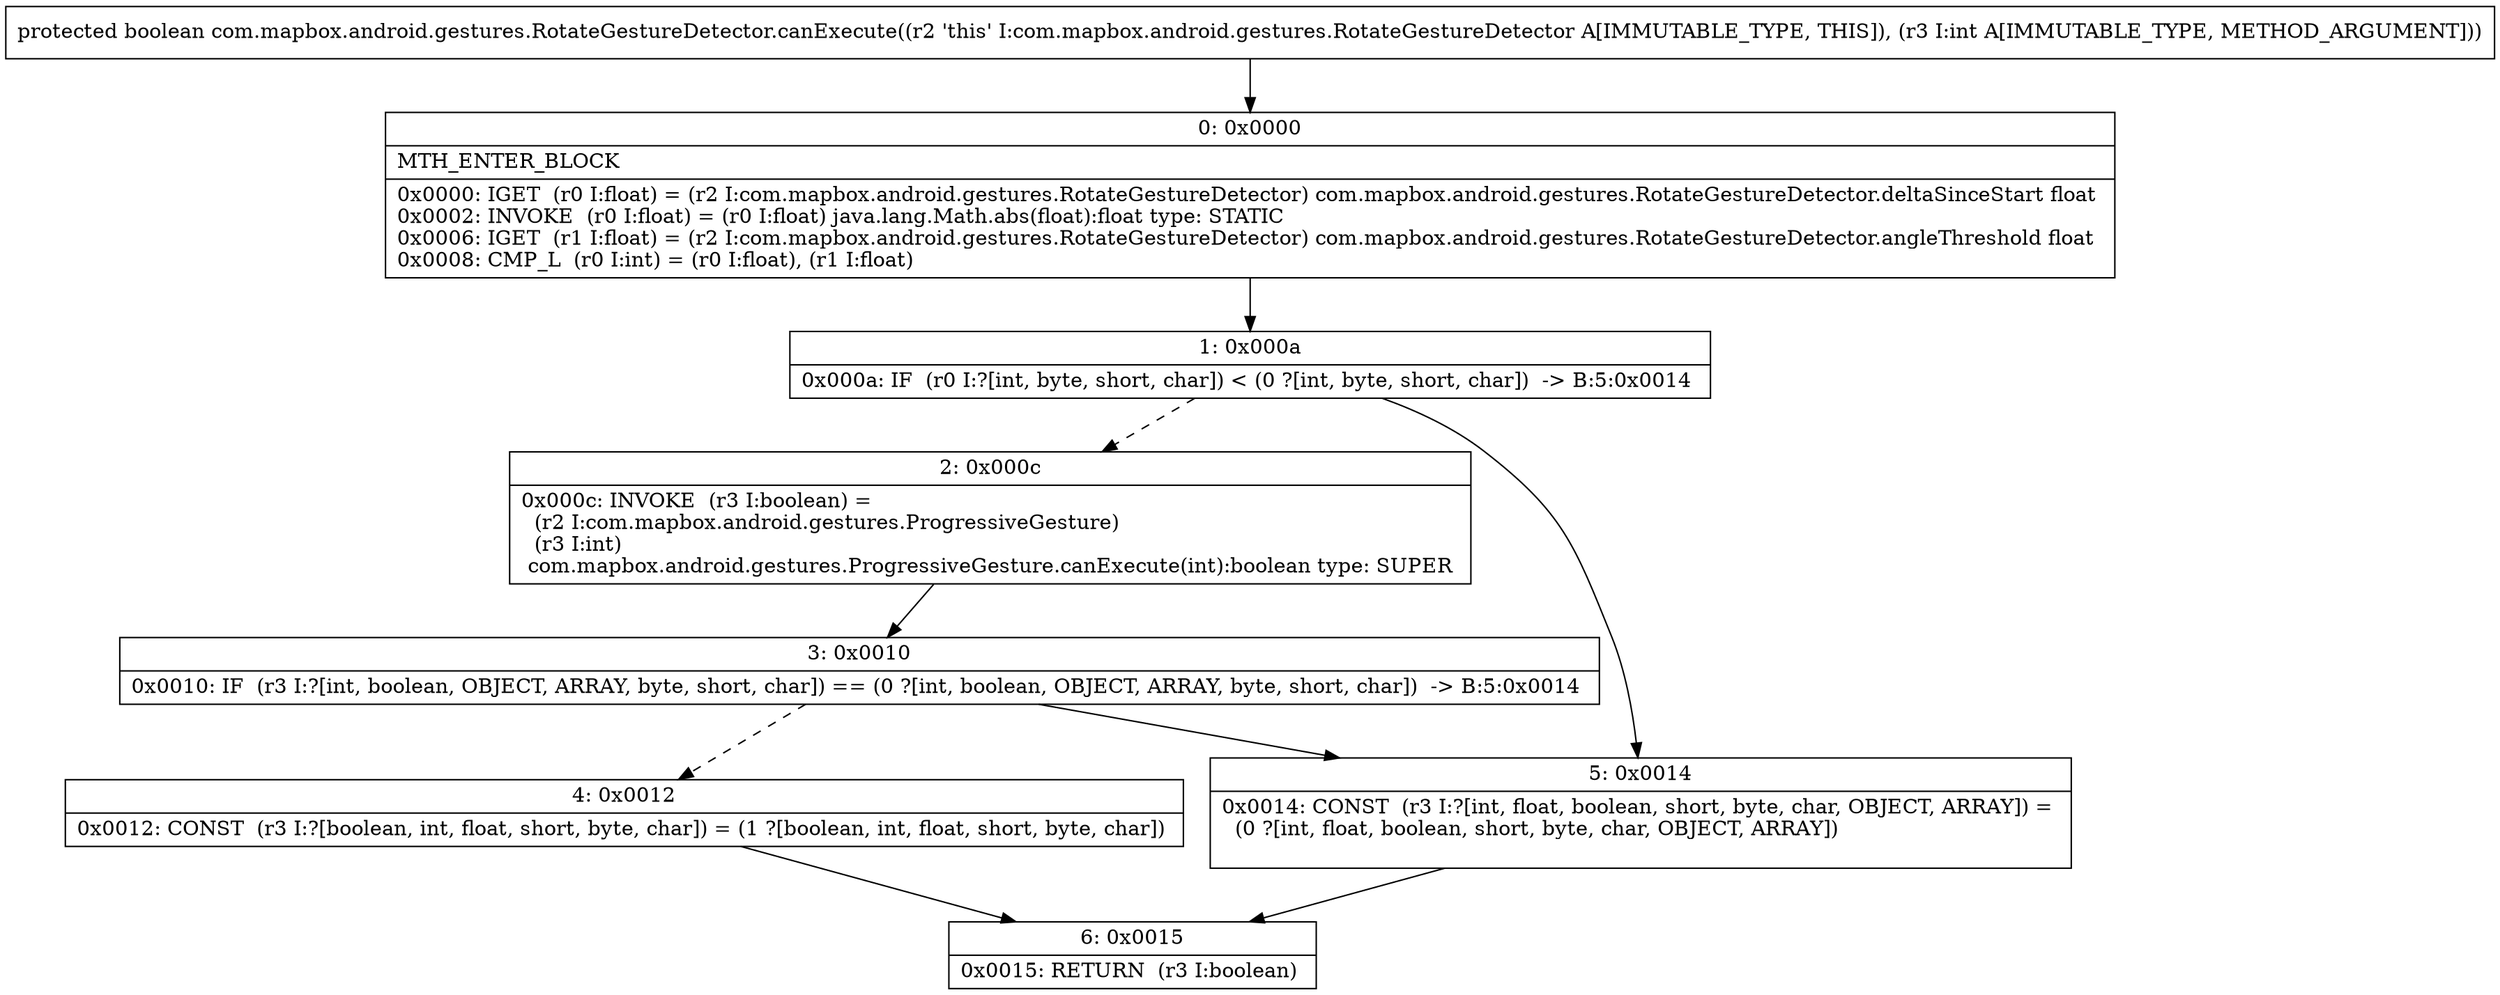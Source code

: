 digraph "CFG forcom.mapbox.android.gestures.RotateGestureDetector.canExecute(I)Z" {
Node_0 [shape=record,label="{0\:\ 0x0000|MTH_ENTER_BLOCK\l|0x0000: IGET  (r0 I:float) = (r2 I:com.mapbox.android.gestures.RotateGestureDetector) com.mapbox.android.gestures.RotateGestureDetector.deltaSinceStart float \l0x0002: INVOKE  (r0 I:float) = (r0 I:float) java.lang.Math.abs(float):float type: STATIC \l0x0006: IGET  (r1 I:float) = (r2 I:com.mapbox.android.gestures.RotateGestureDetector) com.mapbox.android.gestures.RotateGestureDetector.angleThreshold float \l0x0008: CMP_L  (r0 I:int) = (r0 I:float), (r1 I:float) \l}"];
Node_1 [shape=record,label="{1\:\ 0x000a|0x000a: IF  (r0 I:?[int, byte, short, char]) \< (0 ?[int, byte, short, char])  \-\> B:5:0x0014 \l}"];
Node_2 [shape=record,label="{2\:\ 0x000c|0x000c: INVOKE  (r3 I:boolean) = \l  (r2 I:com.mapbox.android.gestures.ProgressiveGesture)\l  (r3 I:int)\l com.mapbox.android.gestures.ProgressiveGesture.canExecute(int):boolean type: SUPER \l}"];
Node_3 [shape=record,label="{3\:\ 0x0010|0x0010: IF  (r3 I:?[int, boolean, OBJECT, ARRAY, byte, short, char]) == (0 ?[int, boolean, OBJECT, ARRAY, byte, short, char])  \-\> B:5:0x0014 \l}"];
Node_4 [shape=record,label="{4\:\ 0x0012|0x0012: CONST  (r3 I:?[boolean, int, float, short, byte, char]) = (1 ?[boolean, int, float, short, byte, char]) \l}"];
Node_5 [shape=record,label="{5\:\ 0x0014|0x0014: CONST  (r3 I:?[int, float, boolean, short, byte, char, OBJECT, ARRAY]) = \l  (0 ?[int, float, boolean, short, byte, char, OBJECT, ARRAY])\l \l}"];
Node_6 [shape=record,label="{6\:\ 0x0015|0x0015: RETURN  (r3 I:boolean) \l}"];
MethodNode[shape=record,label="{protected boolean com.mapbox.android.gestures.RotateGestureDetector.canExecute((r2 'this' I:com.mapbox.android.gestures.RotateGestureDetector A[IMMUTABLE_TYPE, THIS]), (r3 I:int A[IMMUTABLE_TYPE, METHOD_ARGUMENT])) }"];
MethodNode -> Node_0;
Node_0 -> Node_1;
Node_1 -> Node_2[style=dashed];
Node_1 -> Node_5;
Node_2 -> Node_3;
Node_3 -> Node_4[style=dashed];
Node_3 -> Node_5;
Node_4 -> Node_6;
Node_5 -> Node_6;
}

